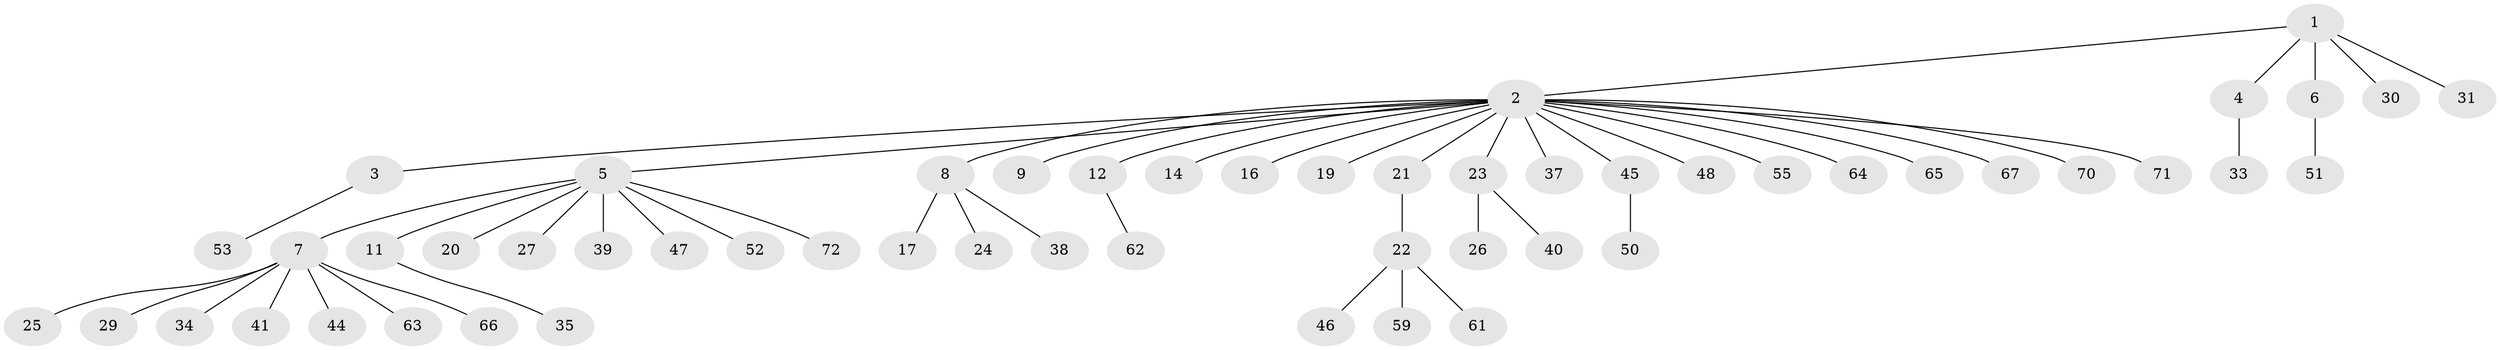 // Generated by graph-tools (version 1.1) at 2025/51/02/27/25 19:51:55]
// undirected, 55 vertices, 54 edges
graph export_dot {
graph [start="1"]
  node [color=gray90,style=filled];
  1 [super="+73"];
  2 [super="+15"];
  3 [super="+18"];
  4 [super="+57"];
  5 [super="+10"];
  6 [super="+56"];
  7 [super="+13"];
  8 [super="+28"];
  9;
  11 [super="+49"];
  12;
  14;
  16 [super="+42"];
  17;
  19;
  20;
  21;
  22 [super="+32"];
  23 [super="+54"];
  24;
  25;
  26;
  27;
  29;
  30;
  31;
  33;
  34 [super="+36"];
  35;
  37;
  38 [super="+68"];
  39 [super="+43"];
  40 [super="+58"];
  41;
  44;
  45 [super="+60"];
  46 [super="+69"];
  47;
  48;
  50;
  51;
  52;
  53;
  55;
  59;
  61;
  62;
  63;
  64;
  65;
  66;
  67;
  70;
  71;
  72;
  1 -- 2;
  1 -- 4;
  1 -- 6;
  1 -- 30;
  1 -- 31;
  2 -- 3;
  2 -- 5;
  2 -- 8;
  2 -- 9;
  2 -- 12;
  2 -- 14;
  2 -- 16;
  2 -- 19;
  2 -- 21;
  2 -- 23;
  2 -- 37;
  2 -- 48;
  2 -- 64;
  2 -- 65;
  2 -- 67;
  2 -- 70;
  2 -- 71;
  2 -- 45;
  2 -- 55;
  3 -- 53;
  4 -- 33;
  5 -- 7;
  5 -- 11;
  5 -- 20;
  5 -- 27;
  5 -- 47;
  5 -- 52;
  5 -- 72;
  5 -- 39;
  6 -- 51;
  7 -- 29;
  7 -- 41;
  7 -- 34;
  7 -- 66;
  7 -- 25;
  7 -- 44;
  7 -- 63;
  8 -- 17;
  8 -- 24;
  8 -- 38;
  11 -- 35;
  12 -- 62;
  21 -- 22;
  22 -- 61;
  22 -- 46;
  22 -- 59;
  23 -- 26;
  23 -- 40;
  45 -- 50;
}
